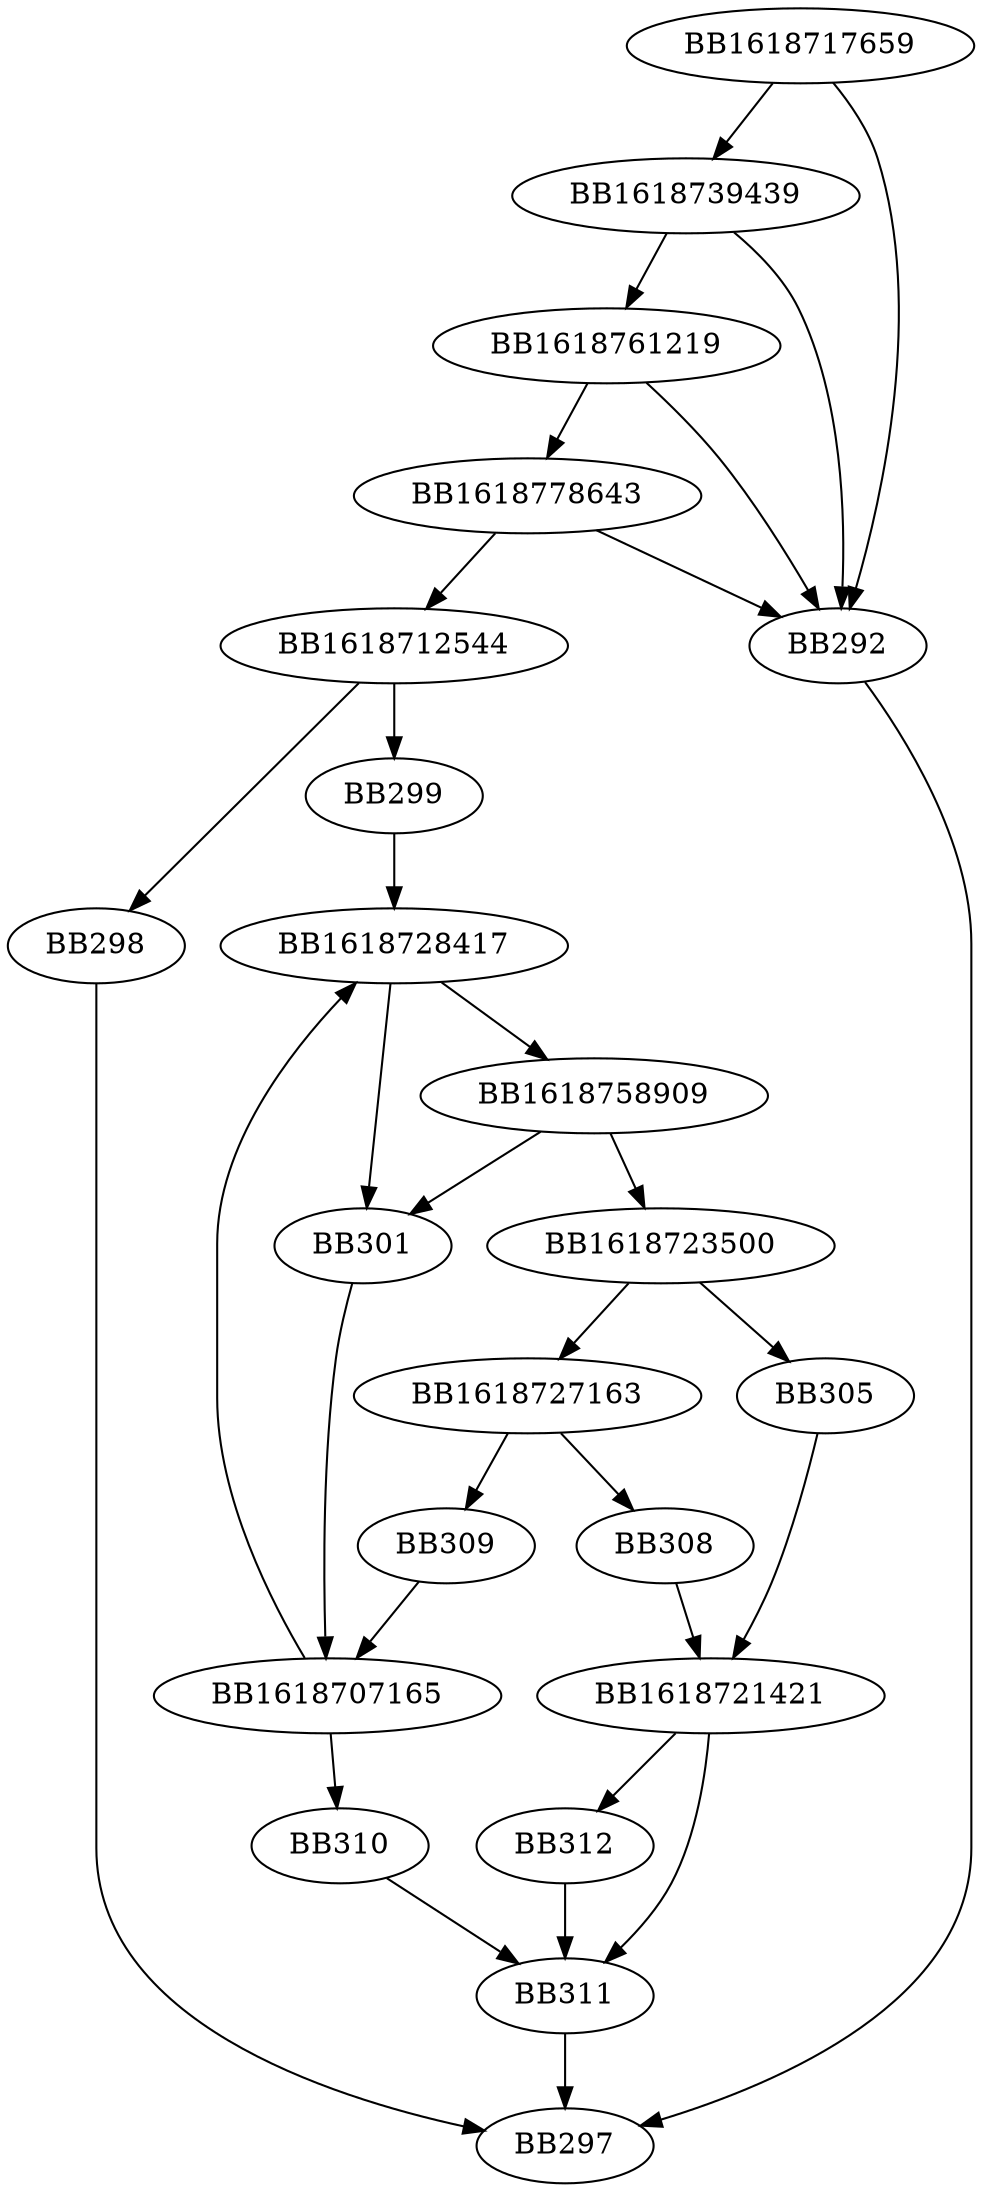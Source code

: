 digraph G{
	BB1618717659->BB292;
	BB1618717659->BB1618739439;
	BB1618739439->BB292;
	BB1618739439->BB1618761219;
	BB1618761219->BB292;
	BB1618761219->BB1618778643;
	BB1618778643->BB292;
	BB1618778643->BB1618712544;
	BB292->BB297;
	BB1618712544->BB298;
	BB1618712544->BB299;
	BB298->BB297;
	BB299->BB1618728417;
	BB1618728417->BB301;
	BB1618728417->BB1618758909;
	BB1618758909->BB301;
	BB1618758909->BB1618723500;
	BB301->BB1618707165;
	BB1618723500->BB305;
	BB1618723500->BB1618727163;
	BB305->BB1618721421;
	BB1618727163->BB308;
	BB1618727163->BB309;
	BB308->BB1618721421;
	BB309->BB1618707165;
	BB1618707165->BB310;
	BB1618707165->BB1618728417;
	BB310->BB311;
	BB1618721421->BB312;
	BB1618721421->BB311;
	BB312->BB311;
	BB311->BB297;
}

